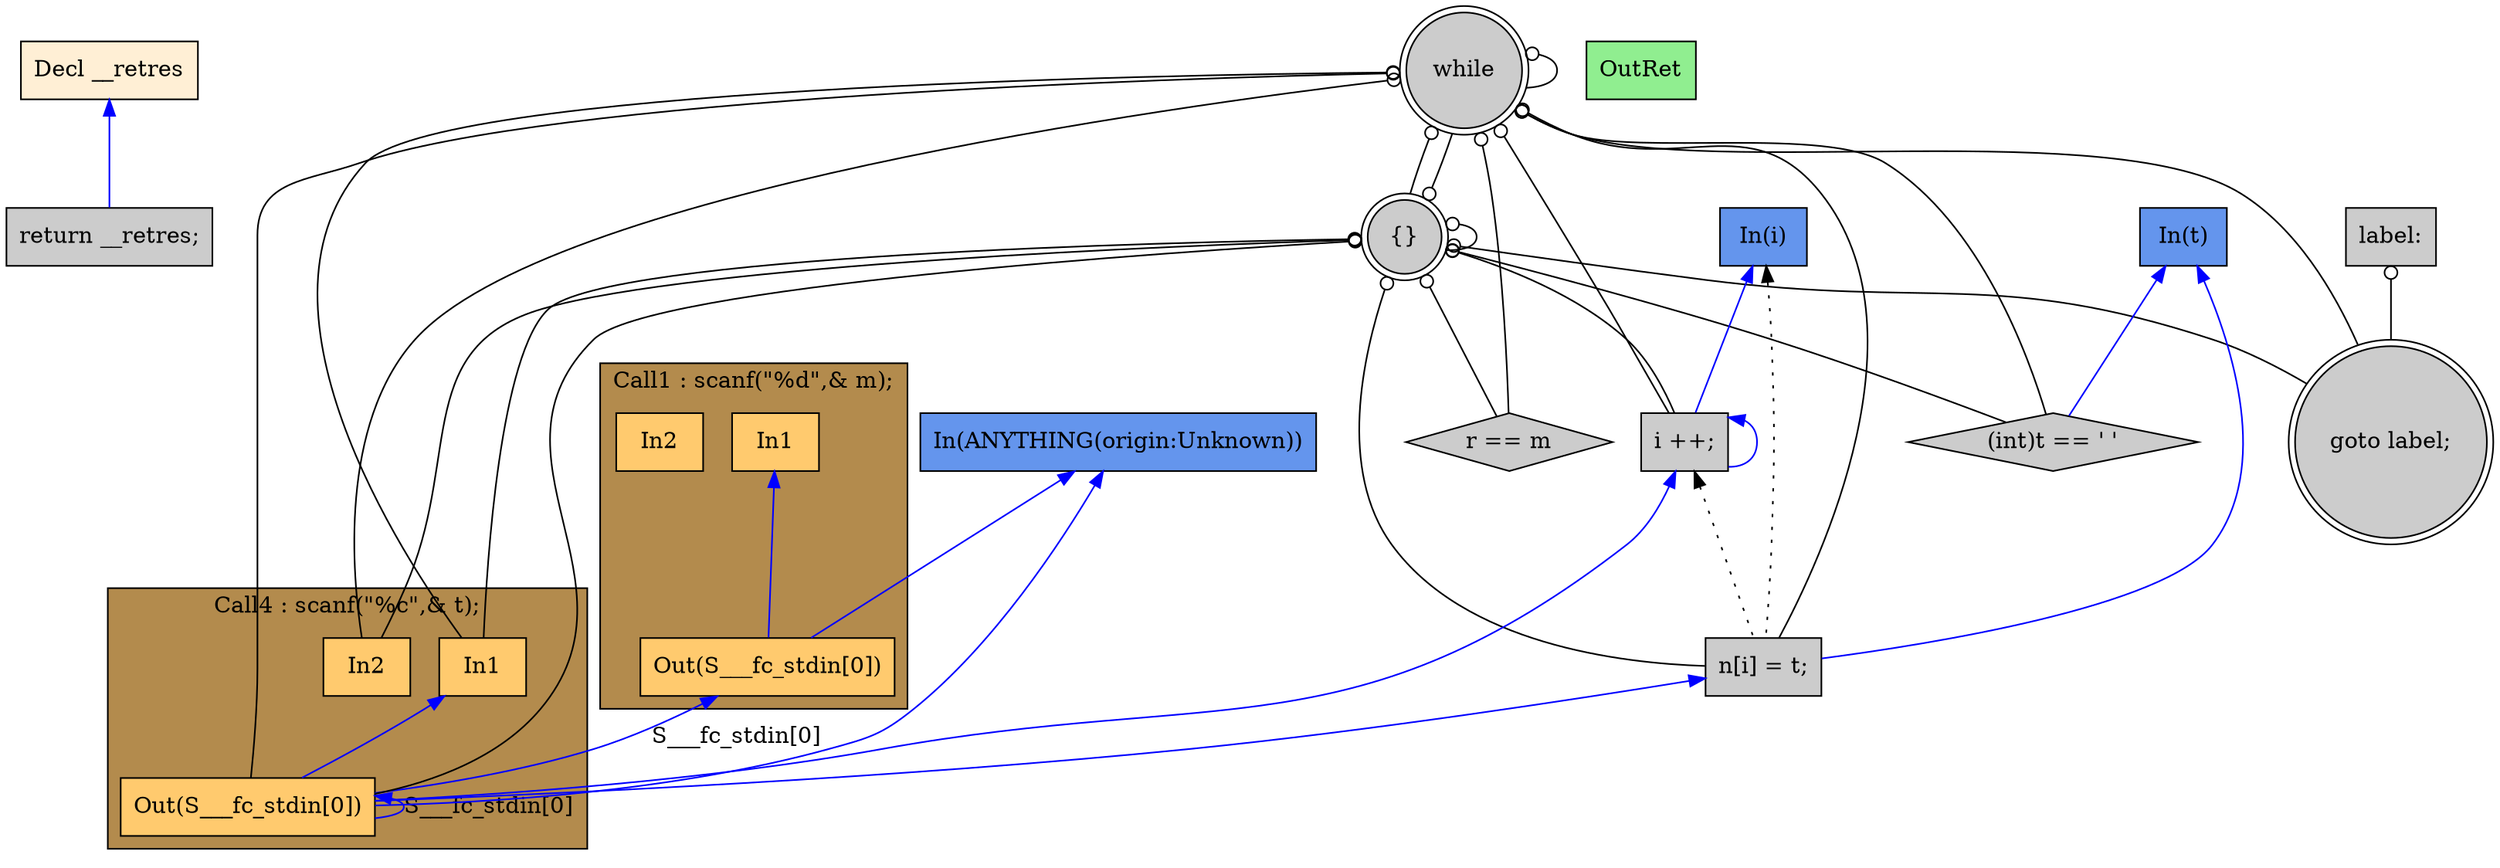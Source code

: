 digraph G {
  rankdir=TB;
  node [style="filled", ];
  2 [label="Decl __retres", fillcolor="#FFEFD5", shape=box, ];
  4 [label="In1", fillcolor="#FFCA6E", shape=box, ];
  5 [label="In2", fillcolor="#FFCA6E", shape=box, ];
  6 [label="Out(S___fc_stdin[0])", fillcolor="#FFCA6E", shape=box, ];
  7 [label="while", fillcolor="#CCCCCC", shape=doublecircle, ];
  8 [label="{}", fillcolor="#CCCCCC", shape=doublecircle, ];
  10 [label="In1", fillcolor="#FFCA6E", shape=box, ];
  11 [label="In2", fillcolor="#FFCA6E", shape=box, ];
  12 [label="Out(S___fc_stdin[0])", fillcolor="#FFCA6E", shape=box, ];
  13 [label="(int)t == ' '", fillcolor="#CCCCCC", shape=diamond, ];
  14 [label="r == m", fillcolor="#CCCCCC", shape=diamond, ];
  15 [label="n[i] = t;", fillcolor="#CCCCCC", shape=box, ];
  16 [label="i ++;", fillcolor="#CCCCCC", shape=box, ];
  17 [label="goto label;", fillcolor="#CCCCCC", shape=doublecircle, ];
  18 [label="label:", fillcolor="#CCCCCC", shape=box, ];
  19 [label="return __retres;", fillcolor="#CCCCCC", shape=box, ];
  20 [label="OutRet", fillcolor="#90EE90", shape=box, ];
  21 [label="In(i)", fillcolor="#6495ED", shape=box, ];
  22 [label="In(t)", fillcolor="#6495ED", shape=box, ];
  23 [label="In(ANYTHING(origin:Unknown))", fillcolor="#6495ED", shape=box, ];
  
  subgraph cluster_Call1 { label="Call1 : scanf(\"%d\",& m);";
                           fillcolor="#B38B4D"; style="filled"; 6;5;4;
     };
  subgraph cluster_Call4 { label="Call4 : scanf(\"%c\",& t);";
                           fillcolor="#B38B4D"; style="filled"; 12;11;10;
     };
  
  edge [dir=back, ];
  4 -> 6 [color="#0000FF", ];
  23 -> 6 [color="#0000FF", ];
  7 -> 7 [color="#000000", arrowtail=odot, ];
  8 -> 7 [color="#000000", arrowtail=odot, ];
  7 -> 8 [color="#000000", arrowtail=odot, ];
  8 -> 8 [color="#000000", arrowtail=odot, ];
  7 -> 10 [color="#000000", arrowtail=odot, ];
  8 -> 10 [color="#000000", arrowtail=odot, ];
  7 -> 11 [color="#000000", arrowtail=odot, ];
  8 -> 11 [color="#000000", arrowtail=odot, ];
  6 -> 12 [label="S___fc_stdin[0]", color="#0000FF", ];
  7 -> 12 [color="#000000", arrowtail=odot, ];
  8 -> 12 [color="#000000", arrowtail=odot, ];
  10 -> 12 [color="#0000FF", ];
  12 -> 12 [label="S___fc_stdin[0]", color="#0000FF", ];
  15 -> 12 [color="#0000FF", ];
  16 -> 12 [color="#0000FF", ];
  23 -> 12 [color="#0000FF", ];
  7 -> 13 [color="#000000", arrowtail=odot, ];
  8 -> 13 [color="#000000", arrowtail=odot, ];
  22 -> 13 [color="#0000FF", ];
  7 -> 14 [color="#000000", arrowtail=odot, ];
  8 -> 14 [color="#000000", arrowtail=odot, ];
  7 -> 15 [color="#000000", arrowtail=odot, ];
  8 -> 15 [color="#000000", arrowtail=odot, ];
  16 -> 15 [color="#000000", style="dotted", ];
  21 -> 15 [color="#000000", style="dotted", ];
  22 -> 15 [color="#0000FF", ];
  7 -> 16 [color="#000000", arrowtail=odot, ];
  8 -> 16 [color="#000000", arrowtail=odot, ];
  16 -> 16 [color="#0000FF", ];
  21 -> 16 [color="#0000FF", ];
  7 -> 17 [color="#000000", arrowtail=odot, ];
  8 -> 17 [color="#000000", arrowtail=odot, ];
  18 -> 17 [color="#000000", arrowtail=odot, ];
  2 -> 19 [color="#0000FF", ];
  
  }
